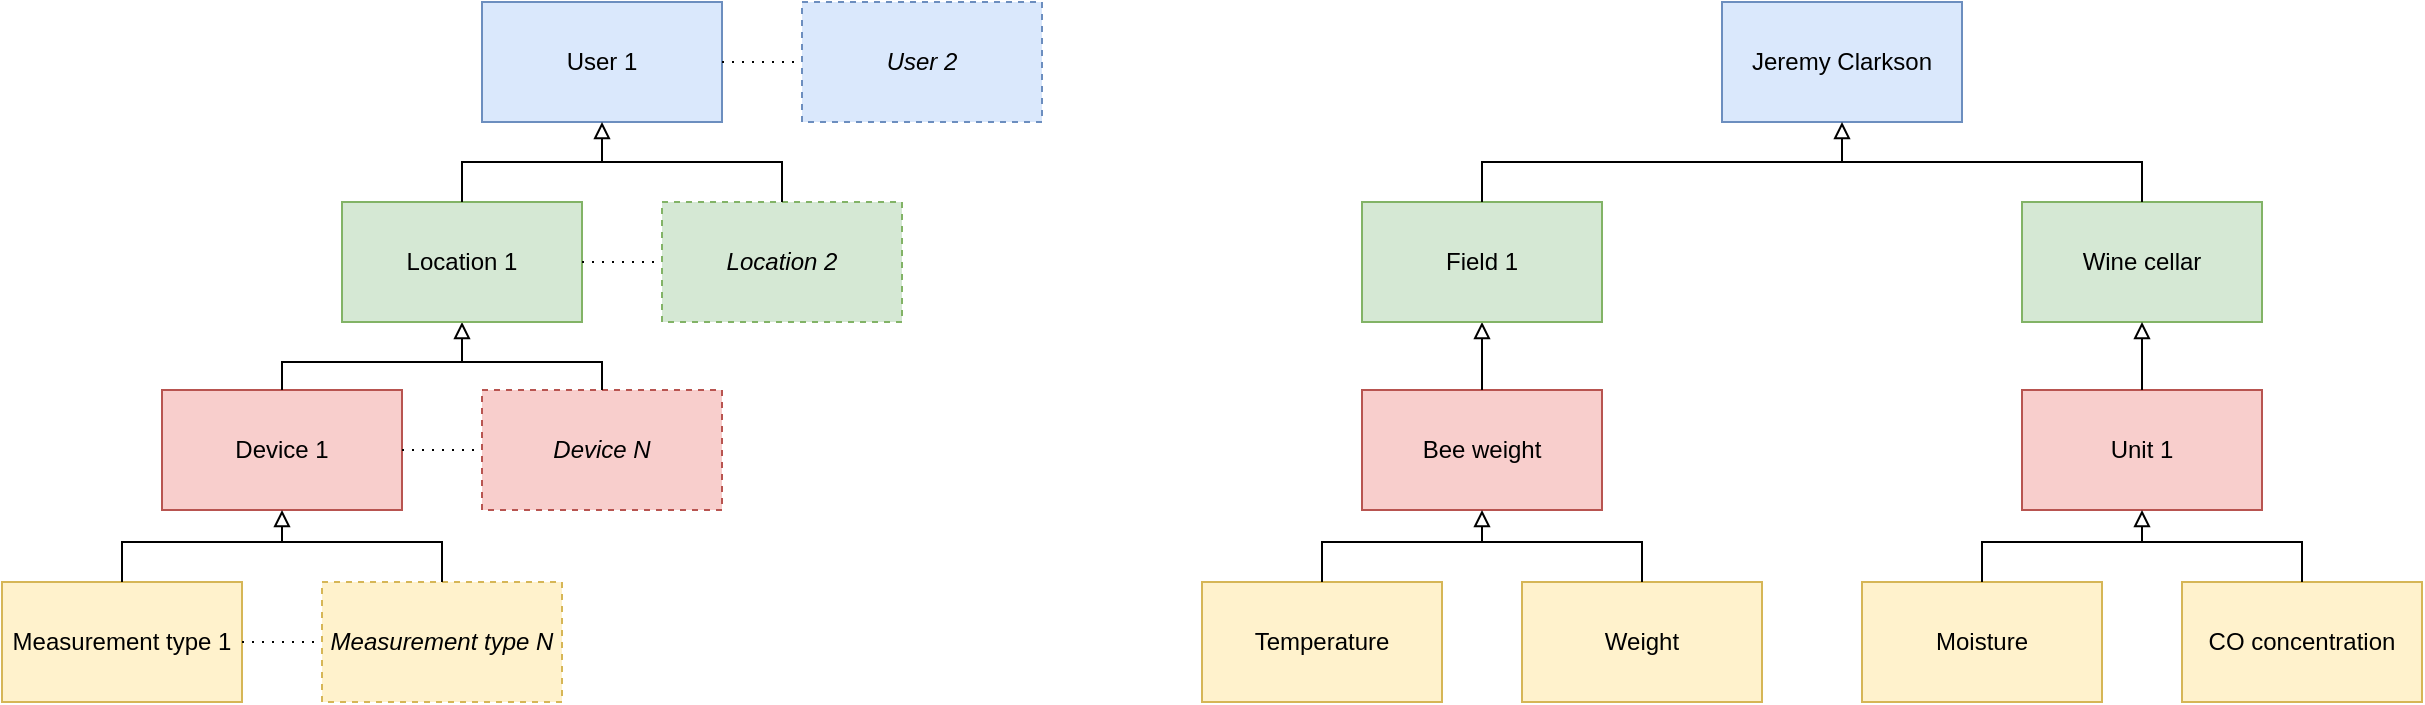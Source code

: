 <mxfile version="18.0.1" type="google"><diagram id="h_eHxTLbx6dRoQraXlFe" name="Page-1"><mxGraphModel grid="1" page="1" gridSize="10" guides="1" tooltips="1" connect="1" arrows="1" fold="1" pageScale="1" pageWidth="1169" pageHeight="827" math="0" shadow="0"><root><mxCell id="0"/><mxCell id="1" parent="0"/><mxCell id="wGtOGCQdZc0m3GZdfLXy-1" value="User 1" style="rounded=0;whiteSpace=wrap;html=1;fillColor=#dae8fc;strokeColor=#6c8ebf;" vertex="1" parent="1"><mxGeometry x="270" y="160" width="120" height="60" as="geometry"/></mxCell><mxCell id="wGtOGCQdZc0m3GZdfLXy-4" value="Device 1" style="rounded=0;whiteSpace=wrap;html=1;fillColor=#f8cecc;strokeColor=#b85450;" vertex="1" parent="1"><mxGeometry x="110" y="354" width="120" height="60" as="geometry"/></mxCell><mxCell id="wGtOGCQdZc0m3GZdfLXy-6" value="Measurement type 1" style="rounded=0;whiteSpace=wrap;html=1;fillColor=#fff2cc;strokeColor=#d6b656;" vertex="1" parent="1"><mxGeometry x="30" y="450" width="120" height="60" as="geometry"/></mxCell><mxCell id="wGtOGCQdZc0m3GZdfLXy-7" value="&lt;i&gt;Device N&lt;/i&gt;" style="rounded=0;whiteSpace=wrap;html=1;dashed=1;fillColor=#f8cecc;strokeColor=#b85450;" vertex="1" parent="1"><mxGeometry x="270" y="354" width="120" height="60" as="geometry"/></mxCell><mxCell id="wGtOGCQdZc0m3GZdfLXy-8" value="&lt;i&gt;User 2&lt;/i&gt;" style="rounded=0;whiteSpace=wrap;html=1;dashed=1;fillColor=#dae8fc;strokeColor=#6c8ebf;" vertex="1" parent="1"><mxGeometry x="430" y="160" width="120" height="60" as="geometry"/></mxCell><mxCell id="wGtOGCQdZc0m3GZdfLXy-9" value="&lt;i&gt;Measurement type N&lt;/i&gt;" style="rounded=0;whiteSpace=wrap;html=1;dashed=1;fillColor=#fff2cc;strokeColor=#d6b656;" vertex="1" parent="1"><mxGeometry x="190" y="450" width="120" height="60" as="geometry"/></mxCell><mxCell id="wGtOGCQdZc0m3GZdfLXy-11" value="" style="endArrow=block;html=1;rounded=0;entryX=0.5;entryY=1;entryDx=0;entryDy=0;exitX=0.5;exitY=0;exitDx=0;exitDy=0;endFill=0;" edge="1" parent="1" source="wGtOGCQdZc0m3GZdfLXy-4"><mxGeometry width="50" height="50" relative="1" as="geometry"><mxPoint x="200" y="370" as="sourcePoint"/><mxPoint x="260" y="320" as="targetPoint"/><Array as="points"><mxPoint x="170" y="340"/><mxPoint x="260" y="340"/></Array></mxGeometry></mxCell><mxCell id="wGtOGCQdZc0m3GZdfLXy-12" value="" style="endArrow=block;html=1;rounded=0;entryX=0.5;entryY=1;entryDx=0;entryDy=0;exitX=0.5;exitY=0;exitDx=0;exitDy=0;endFill=0;" edge="1" parent="1" source="wGtOGCQdZc0m3GZdfLXy-6" target="wGtOGCQdZc0m3GZdfLXy-4"><mxGeometry width="50" height="50" relative="1" as="geometry"><mxPoint x="180" y="364" as="sourcePoint"/><mxPoint x="270" y="330" as="targetPoint"/><Array as="points"><mxPoint x="90" y="430"/><mxPoint x="170" y="430"/></Array></mxGeometry></mxCell><mxCell id="wGtOGCQdZc0m3GZdfLXy-13" value="" style="endArrow=none;html=1;rounded=0;exitX=0.5;exitY=0;exitDx=0;exitDy=0;" edge="1" parent="1" source="wGtOGCQdZc0m3GZdfLXy-9"><mxGeometry width="50" height="50" relative="1" as="geometry"><mxPoint x="420" y="540" as="sourcePoint"/><mxPoint x="170" y="430" as="targetPoint"/><Array as="points"><mxPoint x="250" y="430"/></Array></mxGeometry></mxCell><mxCell id="wGtOGCQdZc0m3GZdfLXy-14" value="" style="endArrow=none;html=1;rounded=0;exitX=0.5;exitY=0;exitDx=0;exitDy=0;" edge="1" parent="1" source="wGtOGCQdZc0m3GZdfLXy-7"><mxGeometry width="50" height="50" relative="1" as="geometry"><mxPoint x="470" y="530" as="sourcePoint"/><mxPoint x="260" y="340" as="targetPoint"/><Array as="points"><mxPoint x="330" y="340"/></Array></mxGeometry></mxCell><mxCell id="wGtOGCQdZc0m3GZdfLXy-15" value="" style="endArrow=none;html=1;rounded=0;exitX=1;exitY=0.5;exitDx=0;exitDy=0;entryX=0;entryY=0.5;entryDx=0;entryDy=0;dashed=1;dashPattern=1 4;" edge="1" parent="1" source="wGtOGCQdZc0m3GZdfLXy-1" target="wGtOGCQdZc0m3GZdfLXy-8"><mxGeometry width="50" height="50" relative="1" as="geometry"><mxPoint x="570" y="490" as="sourcePoint"/><mxPoint x="620" y="440" as="targetPoint"/></mxGeometry></mxCell><mxCell id="wGtOGCQdZc0m3GZdfLXy-16" value="" style="endArrow=none;html=1;rounded=0;exitX=1;exitY=0.5;exitDx=0;exitDy=0;entryX=0;entryY=0.5;entryDx=0;entryDy=0;dashed=1;dashPattern=1 4;" edge="1" parent="1" source="wGtOGCQdZc0m3GZdfLXy-4" target="wGtOGCQdZc0m3GZdfLXy-7"><mxGeometry width="50" height="50" relative="1" as="geometry"><mxPoint x="330" y="300" as="sourcePoint"/><mxPoint x="370" y="300" as="targetPoint"/></mxGeometry></mxCell><mxCell id="wGtOGCQdZc0m3GZdfLXy-17" value="" style="endArrow=none;html=1;rounded=0;exitX=1;exitY=0.5;exitDx=0;exitDy=0;entryX=0;entryY=0.5;entryDx=0;entryDy=0;dashed=1;dashPattern=1 4;" edge="1" parent="1" source="wGtOGCQdZc0m3GZdfLXy-6" target="wGtOGCQdZc0m3GZdfLXy-9"><mxGeometry width="50" height="50" relative="1" as="geometry"><mxPoint x="340" y="310" as="sourcePoint"/><mxPoint x="380" y="310" as="targetPoint"/></mxGeometry></mxCell><mxCell id="wGtOGCQdZc0m3GZdfLXy-18" value="Jeremy Clarkson" style="rounded=0;whiteSpace=wrap;html=1;fillColor=#dae8fc;strokeColor=#6c8ebf;" vertex="1" parent="1"><mxGeometry x="890" y="160" width="120" height="60" as="geometry"/></mxCell><mxCell id="wGtOGCQdZc0m3GZdfLXy-19" value="Bee weight" style="rounded=0;whiteSpace=wrap;html=1;fillColor=#f8cecc;strokeColor=#b85450;" vertex="1" parent="1"><mxGeometry x="710" y="354" width="120" height="60" as="geometry"/></mxCell><mxCell id="wGtOGCQdZc0m3GZdfLXy-20" value="Temperature" style="rounded=0;whiteSpace=wrap;html=1;fillColor=#fff2cc;strokeColor=#d6b656;" vertex="1" parent="1"><mxGeometry x="630" y="450" width="120" height="60" as="geometry"/></mxCell><mxCell id="wGtOGCQdZc0m3GZdfLXy-23" value="Weight" style="rounded=0;whiteSpace=wrap;html=1;fillColor=#fff2cc;strokeColor=#d6b656;" vertex="1" parent="1"><mxGeometry x="790" y="450" width="120" height="60" as="geometry"/></mxCell><mxCell id="wGtOGCQdZc0m3GZdfLXy-24" value="" style="endArrow=block;html=1;rounded=0;entryX=0.5;entryY=1;entryDx=0;entryDy=0;exitX=0.5;exitY=0;exitDx=0;exitDy=0;endFill=0;" edge="1" parent="1" source="wGtOGCQdZc0m3GZdfLXy-19" target="wGtOGCQdZc0m3GZdfLXy-38"><mxGeometry width="50" height="50" relative="1" as="geometry"><mxPoint x="800" y="370" as="sourcePoint"/><mxPoint x="860" y="320" as="targetPoint"/><Array as="points"><mxPoint x="770" y="340"/></Array></mxGeometry></mxCell><mxCell id="wGtOGCQdZc0m3GZdfLXy-25" value="" style="endArrow=block;html=1;rounded=0;entryX=0.5;entryY=1;entryDx=0;entryDy=0;exitX=0.5;exitY=0;exitDx=0;exitDy=0;endFill=0;" edge="1" parent="1" source="wGtOGCQdZc0m3GZdfLXy-20" target="wGtOGCQdZc0m3GZdfLXy-19"><mxGeometry width="50" height="50" relative="1" as="geometry"><mxPoint x="780" y="364" as="sourcePoint"/><mxPoint x="870" y="330" as="targetPoint"/><Array as="points"><mxPoint x="690" y="430"/><mxPoint x="770" y="430"/></Array></mxGeometry></mxCell><mxCell id="wGtOGCQdZc0m3GZdfLXy-26" value="" style="endArrow=none;html=1;rounded=0;exitX=0.5;exitY=0;exitDx=0;exitDy=0;" edge="1" parent="1" source="wGtOGCQdZc0m3GZdfLXy-23"><mxGeometry width="50" height="50" relative="1" as="geometry"><mxPoint x="1020" y="540" as="sourcePoint"/><mxPoint x="770" y="430" as="targetPoint"/><Array as="points"><mxPoint x="850" y="430"/></Array></mxGeometry></mxCell><mxCell id="wGtOGCQdZc0m3GZdfLXy-31" value="Unit 1" style="rounded=0;whiteSpace=wrap;html=1;fillColor=#f8cecc;strokeColor=#b85450;" vertex="1" parent="1"><mxGeometry x="1040" y="354" width="120" height="60" as="geometry"/></mxCell><mxCell id="wGtOGCQdZc0m3GZdfLXy-32" value="Location 1" style="rounded=0;whiteSpace=wrap;html=1;fillColor=#d5e8d4;strokeColor=#82b366;" vertex="1" parent="1"><mxGeometry x="200" y="260" width="120" height="60" as="geometry"/></mxCell><mxCell id="wGtOGCQdZc0m3GZdfLXy-33" value="&lt;i&gt;Location 2&lt;/i&gt;" style="rounded=0;whiteSpace=wrap;html=1;dashed=1;fillColor=#d5e8d4;strokeColor=#82b366;" vertex="1" parent="1"><mxGeometry x="360" y="260" width="120" height="60" as="geometry"/></mxCell><mxCell id="wGtOGCQdZc0m3GZdfLXy-34" value="" style="endArrow=none;html=1;rounded=0;exitX=1;exitY=0.5;exitDx=0;exitDy=0;entryX=0;entryY=0.5;entryDx=0;entryDy=0;dashed=1;dashPattern=1 4;" edge="1" parent="1" source="wGtOGCQdZc0m3GZdfLXy-32" target="wGtOGCQdZc0m3GZdfLXy-33"><mxGeometry width="50" height="50" relative="1" as="geometry"><mxPoint x="500" y="590" as="sourcePoint"/><mxPoint x="550" y="540" as="targetPoint"/></mxGeometry></mxCell><mxCell id="wGtOGCQdZc0m3GZdfLXy-36" value="" style="endArrow=block;html=1;rounded=0;entryX=0.5;entryY=1;entryDx=0;entryDy=0;exitX=0.5;exitY=0;exitDx=0;exitDy=0;endFill=0;" edge="1" parent="1" source="wGtOGCQdZc0m3GZdfLXy-32" target="wGtOGCQdZc0m3GZdfLXy-1"><mxGeometry width="50" height="50" relative="1" as="geometry"><mxPoint x="180" y="364" as="sourcePoint"/><mxPoint x="270" y="330" as="targetPoint"/><Array as="points"><mxPoint x="260" y="240"/><mxPoint x="330" y="240"/></Array></mxGeometry></mxCell><mxCell id="wGtOGCQdZc0m3GZdfLXy-37" value="" style="endArrow=none;html=1;rounded=0;exitX=0.5;exitY=0;exitDx=0;exitDy=0;" edge="1" parent="1" source="wGtOGCQdZc0m3GZdfLXy-33"><mxGeometry width="50" height="50" relative="1" as="geometry"><mxPoint x="340" y="364" as="sourcePoint"/><mxPoint x="330" y="240" as="targetPoint"/><Array as="points"><mxPoint x="420" y="240"/></Array></mxGeometry></mxCell><mxCell id="wGtOGCQdZc0m3GZdfLXy-38" value="Field 1" style="rounded=0;whiteSpace=wrap;html=1;fillColor=#d5e8d4;strokeColor=#82b366;" vertex="1" parent="1"><mxGeometry x="710" y="260" width="120" height="60" as="geometry"/></mxCell><mxCell id="wGtOGCQdZc0m3GZdfLXy-39" value="Wine cellar" style="rounded=0;whiteSpace=wrap;html=1;fillColor=#d5e8d4;strokeColor=#82b366;" vertex="1" parent="1"><mxGeometry x="1040" y="260" width="120" height="60" as="geometry"/></mxCell><mxCell id="wGtOGCQdZc0m3GZdfLXy-40" value="" style="endArrow=block;html=1;rounded=0;entryX=0.5;entryY=1;entryDx=0;entryDy=0;exitX=0.5;exitY=0;exitDx=0;exitDy=0;endFill=0;" edge="1" parent="1" source="wGtOGCQdZc0m3GZdfLXy-38" target="wGtOGCQdZc0m3GZdfLXy-18"><mxGeometry width="50" height="50" relative="1" as="geometry"><mxPoint x="780" y="364" as="sourcePoint"/><mxPoint x="870" y="330" as="targetPoint"/><Array as="points"><mxPoint x="770" y="240"/><mxPoint x="950" y="240"/></Array></mxGeometry></mxCell><mxCell id="wGtOGCQdZc0m3GZdfLXy-41" value="" style="endArrow=none;html=1;rounded=0;entryX=0.5;entryY=0;entryDx=0;entryDy=0;" edge="1" parent="1" target="wGtOGCQdZc0m3GZdfLXy-39"><mxGeometry width="50" height="50" relative="1" as="geometry"><mxPoint x="950" y="240" as="sourcePoint"/><mxPoint x="1180" y="160" as="targetPoint"/><Array as="points"><mxPoint x="1100" y="240"/></Array></mxGeometry></mxCell><mxCell id="wGtOGCQdZc0m3GZdfLXy-42" value="Moisture" style="rounded=0;whiteSpace=wrap;html=1;fillColor=#fff2cc;strokeColor=#d6b656;" vertex="1" parent="1"><mxGeometry x="960" y="450" width="120" height="60" as="geometry"/></mxCell><mxCell id="wGtOGCQdZc0m3GZdfLXy-43" value="CO concentration" style="rounded=0;whiteSpace=wrap;html=1;fillColor=#fff2cc;strokeColor=#d6b656;" vertex="1" parent="1"><mxGeometry x="1120" y="450" width="120" height="60" as="geometry"/></mxCell><mxCell id="wGtOGCQdZc0m3GZdfLXy-44" value="" style="endArrow=block;html=1;rounded=0;entryX=0.5;entryY=1;entryDx=0;entryDy=0;exitX=0.5;exitY=0;exitDx=0;exitDy=0;endFill=0;" edge="1" parent="1" source="wGtOGCQdZc0m3GZdfLXy-31" target="wGtOGCQdZc0m3GZdfLXy-39"><mxGeometry width="50" height="50" relative="1" as="geometry"><mxPoint x="780" y="270" as="sourcePoint"/><mxPoint x="960" y="230" as="targetPoint"/><Array as="points"/></mxGeometry></mxCell><mxCell id="wGtOGCQdZc0m3GZdfLXy-45" value="" style="endArrow=block;html=1;rounded=0;entryX=0.5;entryY=1;entryDx=0;entryDy=0;exitX=0.5;exitY=0;exitDx=0;exitDy=0;endFill=0;" edge="1" parent="1" source="wGtOGCQdZc0m3GZdfLXy-42" target="wGtOGCQdZc0m3GZdfLXy-31"><mxGeometry width="50" height="50" relative="1" as="geometry"><mxPoint x="1110" y="364" as="sourcePoint"/><mxPoint x="1110" y="330" as="targetPoint"/><Array as="points"><mxPoint x="1020" y="430"/><mxPoint x="1100" y="430"/></Array></mxGeometry></mxCell><mxCell id="wGtOGCQdZc0m3GZdfLXy-46" value="" style="endArrow=none;html=1;rounded=0;entryX=0.5;entryY=0;entryDx=0;entryDy=0;" edge="1" parent="1" target="wGtOGCQdZc0m3GZdfLXy-43"><mxGeometry width="50" height="50" relative="1" as="geometry"><mxPoint x="1100" y="430" as="sourcePoint"/><mxPoint x="1300" y="370" as="targetPoint"/><Array as="points"><mxPoint x="1180" y="430"/></Array></mxGeometry></mxCell></root></mxGraphModel></diagram></mxfile>